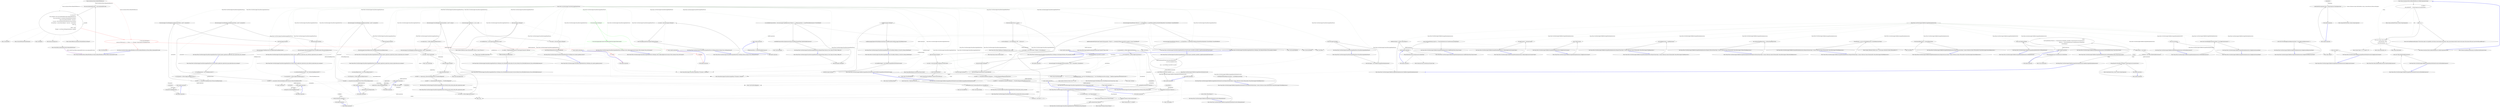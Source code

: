 digraph  {
n33 [label="Nancy.Localization.ResourceBasedTextResource", span=""];
n34 [label=components, span=""];
n0 [cluster="Nancy.Localization.ResourceBasedTextResource.ResourceBasedTextResource(Nancy.IResourceAssemblyProvider)", label="Entry Nancy.Localization.ResourceBasedTextResource.ResourceBasedTextResource(Nancy.IResourceAssemblyProvider)", span="21-21"];
n1 [cluster="Nancy.Localization.ResourceBasedTextResource.ResourceBasedTextResource(Nancy.IResourceAssemblyProvider)", label="this.resourceAssemblyProvider = resourceAssemblyProvider", span="23-23"];
n2 [cluster="Nancy.Localization.ResourceBasedTextResource.ResourceBasedTextResource(Nancy.IResourceAssemblyProvider)", label="var resources =\r\n                from assembly in this.resourceAssemblyProvider.GetAssembliesToScan()\r\n                from resourceName in assembly.GetManifestResourceNames()\r\n                where resourceName.EndsWith(''.resources'')\r\n                let name = Path.GetFileNameWithoutExtension(resourceName)\r\n                let baseName = resourceName.Replace(''.resources'', string.Empty)\r\n                select new\r\n                    {\r\n                        Name = name,\r\n                        Manager = new ResourceManager(baseName, assembly)\r\n                    }", span="25-35"];
n3 [cluster="Nancy.Localization.ResourceBasedTextResource.ResourceBasedTextResource(Nancy.IResourceAssemblyProvider)", color=red, community=1, label="0: this.resourceManagers =\r\n                resources.ToDictionary(x => x.Name, x => x.Manager, StringComparer.OrdinalIgnoreCase)", span="37-38"];
n5 [cluster="Nancy.IResourceAssemblyProvider.GetAssembliesToScan()", label="Entry Nancy.IResourceAssemblyProvider.GetAssembliesToScan()", span="14-14"];
n6 [cluster="System.Reflection.Assembly.GetManifestResourceNames()", label="Entry System.Reflection.Assembly.GetManifestResourceNames()", span="0-0"];
n7 [cluster="Unk.EndsWith", label="Entry Unk.EndsWith", span=""];
n8 [cluster="Unk.GetFileNameWithoutExtension", label="Entry Unk.GetFileNameWithoutExtension", span=""];
n9 [cluster="Unk.Replace", label="Entry Unk.Replace", span=""];
n10 [cluster="ResourceManager.cstr", label="Entry ResourceManager.cstr", span=""];
n4 [cluster="Nancy.Localization.ResourceBasedTextResource.ResourceBasedTextResource(Nancy.IResourceAssemblyProvider)", label="Exit Nancy.Localization.ResourceBasedTextResource.ResourceBasedTextResource(Nancy.IResourceAssemblyProvider)", span="21-21"];
n11 [cluster="Unk.ToDictionary", label="Entry Unk.ToDictionary", span=""];
n12 [cluster="lambda expression", label="Entry lambda expression", span="38-38"];
n15 [cluster="lambda expression", label="Entry lambda expression", span="38-38"];
n13 [cluster="lambda expression", color=red, community=0, label="0: x.Name", span="38-38"];
n14 [cluster="lambda expression", label="Exit lambda expression", span="38-38"];
n16 [cluster="lambda expression", color=red, community=0, label="1: x.Manager", span="38-38"];
n17 [cluster="lambda expression", label="Exit lambda expression", span="38-38"];
n18 [cluster="lambda expression", label="Entry lambda expression", span="56-56"];
n19 [cluster="lambda expression", label="x.Key.EndsWith(components.Item1, StringComparison.OrdinalIgnoreCase)", span="56-56"];
n20 [cluster="lambda expression", label="Exit lambda expression", span="56-56"];
n21 [cluster="string.EndsWith(string, System.StringComparison)", label="Entry string.EndsWith(string, System.StringComparison)", span="0-0"];
n22 [cluster="Nancy.Localization.ResourceBasedTextResource.GetKeyComponents(string)", label="Entry Nancy.Localization.ResourceBasedTextResource.GetKeyComponents(string)", span="71-71"];
n23 [cluster="Nancy.Localization.ResourceBasedTextResource.GetKeyComponents(string)", label="var index =\r\n                key.LastIndexOf(''.'', StringComparison.InvariantCulture)", span="73-74"];
n26 [cluster="Nancy.Localization.ResourceBasedTextResource.GetKeyComponents(string)", label="return new Tuple<string, string>(\r\n                key.Substring(0, index),\r\n                key.Substring(index + 1));", span="81-83"];
n24 [cluster="Nancy.Localization.ResourceBasedTextResource.GetKeyComponents(string)", label="index == -1", span="76-76"];
n28 [cluster="string.LastIndexOf(string, System.StringComparison)", label="Entry string.LastIndexOf(string, System.StringComparison)", span="0-0"];
n25 [cluster="Nancy.Localization.ResourceBasedTextResource.GetKeyComponents(string)", label="throw new InvalidOperationException(''The text key needs to be specified in the format resourcename.resourcekey, where resourcename should at least be the name of the resource file and at most the fully qualified path.'');", span="78-78"];
n27 [cluster="Nancy.Localization.ResourceBasedTextResource.GetKeyComponents(string)", label="Exit Nancy.Localization.ResourceBasedTextResource.GetKeyComponents(string)", span="71-71"];
n30 [cluster="System.Tuple<T1, T2>.Tuple(T1, T2)", label="Entry System.Tuple<T1, T2>.Tuple(T1, T2)", span="0-0"];
n31 [cluster="string.Substring(int, int)", label="Entry string.Substring(int, int)", span="0-0"];
n32 [cluster="string.Substring(int)", label="Entry string.Substring(int)", span="0-0"];
n29 [cluster="System.InvalidOperationException.InvalidOperationException(string)", label="Entry System.InvalidOperationException.InvalidOperationException(string)", span="0-0"];
d13 [cluster="Nancy.Tests.Unit.Bootstrapper.NancyBootstrapperBaseFixture.GetEngine_Calls_ConfigureApplicationContainer_With_Container_From_GetContainer()", color=green, community=0, label="0: this.bootstrapper.GetEngine()", span="42-42"];
d272 [label="Nancy.Tests.Unit.Bootstrapper.NancyBootstrapperBaseFixture", span=""];
d12 [cluster="Nancy.Tests.Unit.Bootstrapper.NancyBootstrapperBaseFixture.GetEngine_Calls_ConfigureApplicationContainer_With_Container_From_GetContainer()", label="Entry Nancy.Tests.Unit.Bootstrapper.NancyBootstrapperBaseFixture.GetEngine_Calls_ConfigureApplicationContainer_With_Container_From_GetContainer()", span="38-38"];
d14 [cluster="Nancy.Tests.Unit.Bootstrapper.NancyBootstrapperBaseFixture.GetEngine_Calls_ConfigureApplicationContainer_With_Container_From_GetContainer()", color=green, community=0, label="0: this.bootstrapper.AppContainer.ShouldBeSameAs(bootstrapper.FakeContainer)", span="45-45"];
d10 [cluster="Nancy.Bootstrapper.NancyBootstrapperBase<TContainer>.GetEngine()", label="Entry Nancy.Bootstrapper.NancyBootstrapperBase<TContainer>.GetEngine()", span="333-333"];
d15 [cluster="Nancy.Tests.Unit.Bootstrapper.NancyBootstrapperBaseFixture.GetEngine_Calls_ConfigureApplicationContainer_With_Container_From_GetContainer()", label="Exit Nancy.Tests.Unit.Bootstrapper.NancyBootstrapperBaseFixture.GetEngine_Calls_ConfigureApplicationContainer_With_Container_From_GetContainer()", span="38-38"];
d11 [cluster="object.ShouldBeSameAs(object)", label="Entry object.ShouldBeSameAs(object)", span="130-130"];
d1 [cluster="Nancy.Tests.Unit.Bootstrapper.NancyBootstrapperBaseFixture.NancyBootstrapperBaseFixture()", label="this.bootstrapper = new FakeBootstrapperBaseImplementation()", span="22-22"];
d2 [cluster="Nancy.Tests.Unit.Bootstrapper.NancyBootstrapperBaseFixture.NancyBootstrapperBaseFixture()", label="this.bootstrapper.Initialise()", span="23-23"];
d7 [cluster="Nancy.Tests.Unit.Bootstrapper.NancyBootstrapperBaseFixture.GetEngine_Returns_Engine_From_GetEngineInternal()", label="var result = this.bootstrapper.GetEngine()", span="31-31"];
d8 [cluster="Nancy.Tests.Unit.Bootstrapper.NancyBootstrapperBaseFixture.GetEngine_Returns_Engine_From_GetEngineInternal()", label="result.ShouldBeSameAs(bootstrapper.FakeNancyEngine)", span="34-34"];
d17 [cluster="Nancy.Tests.Unit.Bootstrapper.NancyBootstrapperBaseFixture.GetEngine_Calls_RegisterModules_With_Assembly_Modules()", label="this.bootstrapper.GetEngine()", span="53-53"];
d18 [cluster="Nancy.Tests.Unit.Bootstrapper.NancyBootstrapperBaseFixture.GetEngine_Calls_RegisterModules_With_Assembly_Modules()", label="this.bootstrapper.PassedModules.ShouldNotBeNull()", span="56-56"];
d19 [cluster="Nancy.Tests.Unit.Bootstrapper.NancyBootstrapperBaseFixture.GetEngine_Calls_RegisterModules_With_Assembly_Modules()", label="this.bootstrapper.PassedModules.Where(mr => mr.ModuleType == typeof(Fakes.FakeNancyModuleWithBasePath)).FirstOrDefault().ShouldNotBeNull()", span="57-57"];
d20 [cluster="Nancy.Tests.Unit.Bootstrapper.NancyBootstrapperBaseFixture.GetEngine_Calls_RegisterModules_With_Assembly_Modules()", label="this.bootstrapper.PassedModules.Where(mr => mr.ModuleType == typeof(Fakes.FakeNancyModuleWithoutBasePath)).FirstOrDefault().ShouldNotBeNull()", span="58-58"];
d33 [cluster="Nancy.Tests.Unit.Bootstrapper.NancyBootstrapperBaseFixture.GetEngine_Gets_ModuleRegistration_Keys_For_Each_Module_From_IModuleKeyGenerator_From_GetModuleKeyGenerator()", label="this.bootstrapper.GetEngine()", span="66-66"];
d34 [cluster="Nancy.Tests.Unit.Bootstrapper.NancyBootstrapperBaseFixture.GetEngine_Gets_ModuleRegistration_Keys_For_Each_Module_From_IModuleKeyGenerator_From_GetModuleKeyGenerator()", label="var totalKeyEntries = bootstrapper.PassedModules.Count()", span="69-69"];
d35 [cluster="Nancy.Tests.Unit.Bootstrapper.NancyBootstrapperBaseFixture.GetEngine_Gets_ModuleRegistration_Keys_For_Each_Module_From_IModuleKeyGenerator_From_GetModuleKeyGenerator()", label="var called = ((FakeModuleKeyGenerator) bootstrapper.Generator).CallCount", span="70-70"];
d48 [cluster="Nancy.Tests.Unit.Bootstrapper.NancyBootstrapperBaseFixture.RegisterTypes_Passes_In_User_Types_If_Custom_Config_Set()", label="this.bootstrapper.GetEngine()", span="93-93"];
d49 [cluster="Nancy.Tests.Unit.Bootstrapper.NancyBootstrapperBaseFixture.RegisterTypes_Passes_In_User_Types_If_Custom_Config_Set()", label="var moduleKeyGeneratorEntry = this.bootstrapper.TypeRegistrations.Where(tr => tr.RegistrationType == typeof(IModuleKeyGenerator)).FirstOrDefault()", span="96-96"];
d57 [cluster="Nancy.Tests.Unit.Bootstrapper.NancyBootstrapperBaseFixture.GetEngine_sets_request_pipelines_factory()", label="this.bootstrapper.PreRequest += ctx => null", span="106-106"];
d58 [cluster="Nancy.Tests.Unit.Bootstrapper.NancyBootstrapperBaseFixture.GetEngine_sets_request_pipelines_factory()", label="var result = this.bootstrapper.GetEngine()", span="109-109"];
d67 [cluster="Nancy.Tests.Unit.Bootstrapper.NancyBootstrapperBaseFixture.Should_invoke_startup_tasks()", label="this.bootstrapper.OverriddenApplicationStartupTasks = new[] { startupMock, startupMock2 }", span="121-121"];
d68 [cluster="Nancy.Tests.Unit.Bootstrapper.NancyBootstrapperBaseFixture.Should_invoke_startup_tasks()", label="this.bootstrapper.Initialise()", span="124-124"];
d84 [cluster="Nancy.Tests.Unit.Bootstrapper.NancyBootstrapperBaseFixture.Should_invoke_startup_tasks_after_registration_tasks()", label="this.bootstrapper.OverriddenApplicationStartupTasks = new[] { startup }", span="136-136"];
d86 [cluster="Nancy.Tests.Unit.Bootstrapper.NancyBootstrapperBaseFixture.Should_invoke_startup_tasks_after_registration_tasks()", label="this.bootstrapper.OverriddenApplicationRegistrationTasks = new[] { registrations }", span="139-139"];
d88 [cluster="Nancy.Tests.Unit.Bootstrapper.NancyBootstrapperBaseFixture.Should_invoke_startup_tasks_after_registration_tasks()", label="this.bootstrapper.Initialise()", span="144-144"];
d105 [cluster="Nancy.Tests.Unit.Bootstrapper.NancyBootstrapperBaseFixture.Should_register_application_registration_type_registrations_into_container()", label="this.bootstrapper.OverriddenApplicationRegistrationTasks = new[] { startupStub }", span="162-162"];
d106 [cluster="Nancy.Tests.Unit.Bootstrapper.NancyBootstrapperBaseFixture.Should_register_application_registration_type_registrations_into_container()", label="this.bootstrapper.Initialise()", span="165-165"];
d107 [cluster="Nancy.Tests.Unit.Bootstrapper.NancyBootstrapperBaseFixture.Should_register_application_registration_type_registrations_into_container()", label="this.bootstrapper.TypeRegistrations.ShouldBeSameAs(typeRegistrations)", span="168-168"];
d117 [cluster="Nancy.Tests.Unit.Bootstrapper.NancyBootstrapperBaseFixture.Should_register_application_registration_task_collection_registrations_into_container()", label="this.bootstrapper.OverriddenApplicationRegistrationTasks = new[] { startupStub }", span="178-178"];
d118 [cluster="Nancy.Tests.Unit.Bootstrapper.NancyBootstrapperBaseFixture.Should_register_application_registration_task_collection_registrations_into_container()", label="this.bootstrapper.Initialise()", span="181-181"];
d119 [cluster="Nancy.Tests.Unit.Bootstrapper.NancyBootstrapperBaseFixture.Should_register_application_registration_task_collection_registrations_into_container()", label="this.bootstrapper.CollectionTypeRegistrations.ShouldBeSameAs(collectionTypeRegistrations)", span="184-184"];
d128 [cluster="Nancy.Tests.Unit.Bootstrapper.NancyBootstrapperBaseFixture.Should_register_application_registration_instance_registrations_into_container()", label="this.bootstrapper.OverriddenApplicationRegistrationTasks = new[] { startupStub }", span="194-194"];
d129 [cluster="Nancy.Tests.Unit.Bootstrapper.NancyBootstrapperBaseFixture.Should_register_application_registration_instance_registrations_into_container()", label="this.bootstrapper.Initialise()", span="197-197"];
d130 [cluster="Nancy.Tests.Unit.Bootstrapper.NancyBootstrapperBaseFixture.Should_register_application_registration_instance_registrations_into_container()", label="this.bootstrapper.InstanceRegistrations.ShouldBeSameAs(instanceRegistrations)", span="200-200"];
d150 [cluster="Nancy.Tests.Unit.Bootstrapper.NancyBootstrapperBaseFixture.Should_allow_favicon_override()", label="this.bootstrapper.Favicon = favicon", span="223-223"];
d153 [cluster="Nancy.Tests.Unit.Bootstrapper.NancyBootstrapperBaseFixture.Should_allow_favicon_override()", label="this.bootstrapper.Initialise()", span="226-226"];
d154 [cluster="Nancy.Tests.Unit.Bootstrapper.NancyBootstrapperBaseFixture.Should_allow_favicon_override()", label="var result = this.bootstrapper.PreRequest.Invoke(context)", span="229-229"];
d43 [cluster="Nancy.Tests.Unit.Bootstrapper.NancyBootstrapperBaseFixture.Overridden_Modules_Is_Used_For_Getting_ModuleTypes()", label="localBootstrapper.GetEngine()", span="83-83"];
d44 [cluster="Nancy.Tests.Unit.Bootstrapper.NancyBootstrapperBaseFixture.Overridden_Modules_Is_Used_For_Getting_ModuleTypes()", label="localBootstrapper.RegisterModulesRegistrationTypes.ShouldBeSameAs(localBootstrapper.ModuleRegistrations)", span="86-86"];
d0 [cluster="Nancy.Tests.Unit.Bootstrapper.NancyBootstrapperBaseFixture.NancyBootstrapperBaseFixture()", label="Entry Nancy.Tests.Unit.Bootstrapper.NancyBootstrapperBaseFixture.NancyBootstrapperBaseFixture()", span="20-20"];
d4 [cluster="Nancy.Tests.Unit.Bootstrapper.FakeBootstrapperBaseImplementation.FakeBootstrapperBaseImplementation()", label="Entry Nancy.Tests.Unit.Bootstrapper.FakeBootstrapperBaseImplementation.FakeBootstrapperBaseImplementation()", span="270-270"];
d3 [cluster="Nancy.Tests.Unit.Bootstrapper.NancyBootstrapperBaseFixture.NancyBootstrapperBaseFixture()", label="Exit Nancy.Tests.Unit.Bootstrapper.NancyBootstrapperBaseFixture.NancyBootstrapperBaseFixture()", span="20-20"];
d5 [cluster="Nancy.Bootstrapper.NancyBootstrapperBase<TContainer>.Initialise()", label="Entry Nancy.Bootstrapper.NancyBootstrapperBase<TContainer>.Initialise()", span="207-207"];
d6 [cluster="Nancy.Tests.Unit.Bootstrapper.NancyBootstrapperBaseFixture.GetEngine_Returns_Engine_From_GetEngineInternal()", label="Entry Nancy.Tests.Unit.Bootstrapper.NancyBootstrapperBaseFixture.GetEngine_Returns_Engine_From_GetEngineInternal()", span="27-27"];
d9 [cluster="Nancy.Tests.Unit.Bootstrapper.NancyBootstrapperBaseFixture.GetEngine_Returns_Engine_From_GetEngineInternal()", label="Exit Nancy.Tests.Unit.Bootstrapper.NancyBootstrapperBaseFixture.GetEngine_Returns_Engine_From_GetEngineInternal()", span="27-27"];
d16 [cluster="Nancy.Tests.Unit.Bootstrapper.NancyBootstrapperBaseFixture.GetEngine_Calls_RegisterModules_With_Assembly_Modules()", label="Entry Nancy.Tests.Unit.Bootstrapper.NancyBootstrapperBaseFixture.GetEngine_Calls_RegisterModules_With_Assembly_Modules()", span="49-49"];
d22 [cluster="object.ShouldNotBeNull()", label="Entry object.ShouldNotBeNull()", span="140-140"];
d23 [cluster="Unk.Where", label="Entry Unk.Where", span=""];
d24 [cluster="Unk.FirstOrDefault", label="Entry Unk.FirstOrDefault", span=""];
d25 [cluster="Unk.ShouldNotBeNull", label="Entry Unk.ShouldNotBeNull", span=""];
d21 [cluster="Nancy.Tests.Unit.Bootstrapper.NancyBootstrapperBaseFixture.GetEngine_Calls_RegisterModules_With_Assembly_Modules()", label="Exit Nancy.Tests.Unit.Bootstrapper.NancyBootstrapperBaseFixture.GetEngine_Calls_RegisterModules_With_Assembly_Modules()", span="49-49"];
d32 [cluster="Nancy.Tests.Unit.Bootstrapper.NancyBootstrapperBaseFixture.GetEngine_Gets_ModuleRegistration_Keys_For_Each_Module_From_IModuleKeyGenerator_From_GetModuleKeyGenerator()", label="Entry Nancy.Tests.Unit.Bootstrapper.NancyBootstrapperBaseFixture.GetEngine_Gets_ModuleRegistration_Keys_For_Each_Module_From_IModuleKeyGenerator_From_GetModuleKeyGenerator()", span="62-62"];
d38 [cluster="System.Collections.Generic.IEnumerable<TSource>.Count<TSource>()", label="Entry System.Collections.Generic.IEnumerable<TSource>.Count<TSource>()", span="0-0"];
d36 [cluster="Nancy.Tests.Unit.Bootstrapper.NancyBootstrapperBaseFixture.GetEngine_Gets_ModuleRegistration_Keys_For_Each_Module_From_IModuleKeyGenerator_From_GetModuleKeyGenerator()", label="called.ShouldEqual(totalKeyEntries)", span="72-72"];
d47 [cluster="Nancy.Tests.Unit.Bootstrapper.NancyBootstrapperBaseFixture.RegisterTypes_Passes_In_User_Types_If_Custom_Config_Set()", label="Entry Nancy.Tests.Unit.Bootstrapper.NancyBootstrapperBaseFixture.RegisterTypes_Passes_In_User_Types_If_Custom_Config_Set()", span="90-90"];
d50 [cluster="Nancy.Tests.Unit.Bootstrapper.NancyBootstrapperBaseFixture.RegisterTypes_Passes_In_User_Types_If_Custom_Config_Set()", label="moduleKeyGeneratorEntry.ImplementationType.ShouldEqual(typeof(Fakes.FakeModuleKeyGenerator))", span="99-99"];
d53 [cluster="lambda expression", label="Entry lambda expression", span="96-96"];
d56 [cluster="Nancy.Tests.Unit.Bootstrapper.NancyBootstrapperBaseFixture.GetEngine_sets_request_pipelines_factory()", label="Entry Nancy.Tests.Unit.Bootstrapper.NancyBootstrapperBaseFixture.GetEngine_sets_request_pipelines_factory()", span="103-103"];
d59 [cluster="Nancy.Tests.Unit.Bootstrapper.NancyBootstrapperBaseFixture.GetEngine_sets_request_pipelines_factory()", label="result.RequestPipelinesFactory.ShouldNotBeNull()", span="112-112"];
d65 [cluster="Nancy.Tests.Unit.Bootstrapper.NancyBootstrapperBaseFixture.Should_invoke_startup_tasks()", label="var startupMock = A.Fake<IApplicationStartup>()", span="119-119"];
d66 [cluster="Nancy.Tests.Unit.Bootstrapper.NancyBootstrapperBaseFixture.Should_invoke_startup_tasks()", label="var startupMock2 = A.Fake<IApplicationStartup>()", span="120-120"];
d69 [cluster="Nancy.Tests.Unit.Bootstrapper.NancyBootstrapperBaseFixture.Should_invoke_startup_tasks()", label="A.CallTo(() => startupMock.Initialize(A<IPipelines>._)).MustHaveHappened(Repeated.Exactly.Once)", span="127-127"];
d83 [cluster="Nancy.Tests.Unit.Bootstrapper.NancyBootstrapperBaseFixture.Should_invoke_startup_tasks_after_registration_tasks()", label="var startup = A.Fake<IApplicationStartup>()", span="135-135"];
d85 [cluster="Nancy.Tests.Unit.Bootstrapper.NancyBootstrapperBaseFixture.Should_invoke_startup_tasks_after_registration_tasks()", label="var registrations = A.Fake<IApplicationRegistrations>()", span="138-138"];
d87 [cluster="Nancy.Tests.Unit.Bootstrapper.NancyBootstrapperBaseFixture.Should_invoke_startup_tasks_after_registration_tasks()", label="var scope = Fake.CreateScope()", span="142-142"];
d89 [cluster="Nancy.Tests.Unit.Bootstrapper.NancyBootstrapperBaseFixture.Should_invoke_startup_tasks_after_registration_tasks()", label="scope.OrderedAssertions()", span="147-147"];
d103 [cluster="Nancy.Tests.Unit.Bootstrapper.NancyBootstrapperBaseFixture.Should_register_application_registration_type_registrations_into_container()", label="var startupStub = A.Fake<IApplicationRegistrations>()", span="160-160"];
d104 [cluster="Nancy.Tests.Unit.Bootstrapper.NancyBootstrapperBaseFixture.Should_register_application_registration_type_registrations_into_container()", label="A.CallTo(() => startupStub.TypeRegistrations).Returns(typeRegistrations)", span="161-161"];
d102 [cluster="Nancy.Tests.Unit.Bootstrapper.NancyBootstrapperBaseFixture.Should_register_application_registration_type_registrations_into_container()", label="var typeRegistrations = new TypeRegistration[] { }", span="159-159"];
d108 [cluster="Nancy.Tests.Unit.Bootstrapper.NancyBootstrapperBaseFixture.Should_register_application_registration_type_registrations_into_container()", label="Exit Nancy.Tests.Unit.Bootstrapper.NancyBootstrapperBaseFixture.Should_register_application_registration_type_registrations_into_container()", span="156-156"];
d115 [cluster="Nancy.Tests.Unit.Bootstrapper.NancyBootstrapperBaseFixture.Should_register_application_registration_task_collection_registrations_into_container()", label="var startupStub = A.Fake<IApplicationRegistrations>()", span="176-176"];
d116 [cluster="Nancy.Tests.Unit.Bootstrapper.NancyBootstrapperBaseFixture.Should_register_application_registration_task_collection_registrations_into_container()", label="A.CallTo(() => startupStub.CollectionTypeRegistrations).Returns(collectionTypeRegistrations)", span="177-177"];
d114 [cluster="Nancy.Tests.Unit.Bootstrapper.NancyBootstrapperBaseFixture.Should_register_application_registration_task_collection_registrations_into_container()", label="var collectionTypeRegistrations = new CollectionTypeRegistration[] { }", span="175-175"];
d120 [cluster="Nancy.Tests.Unit.Bootstrapper.NancyBootstrapperBaseFixture.Should_register_application_registration_task_collection_registrations_into_container()", label="Exit Nancy.Tests.Unit.Bootstrapper.NancyBootstrapperBaseFixture.Should_register_application_registration_task_collection_registrations_into_container()", span="172-172"];
d126 [cluster="Nancy.Tests.Unit.Bootstrapper.NancyBootstrapperBaseFixture.Should_register_application_registration_instance_registrations_into_container()", label="var startupStub = A.Fake<IApplicationRegistrations>()", span="192-192"];
d127 [cluster="Nancy.Tests.Unit.Bootstrapper.NancyBootstrapperBaseFixture.Should_register_application_registration_instance_registrations_into_container()", label="A.CallTo(() => startupStub.InstanceRegistrations).Returns(instanceRegistrations)", span="193-193"];
d125 [cluster="Nancy.Tests.Unit.Bootstrapper.NancyBootstrapperBaseFixture.Should_register_application_registration_instance_registrations_into_container()", label="var instanceRegistrations = new InstanceRegistration[] { }", span="191-191"];
d131 [cluster="Nancy.Tests.Unit.Bootstrapper.NancyBootstrapperBaseFixture.Should_register_application_registration_instance_registrations_into_container()", label="Exit Nancy.Tests.Unit.Bootstrapper.NancyBootstrapperBaseFixture.Should_register_application_registration_instance_registrations_into_container()", span="188-188"];
d149 [cluster="Nancy.Tests.Unit.Bootstrapper.NancyBootstrapperBaseFixture.Should_allow_favicon_override()", label="var favicon = new byte[] { 1, 2, 3 }", span="222-222"];
d151 [cluster="Nancy.Tests.Unit.Bootstrapper.NancyBootstrapperBaseFixture.Should_allow_favicon_override()", label="var favIconRequest = new FakeRequest(''GET'', ''/favicon.ico'')", span="224-224"];
d152 [cluster="Nancy.Tests.Unit.Bootstrapper.NancyBootstrapperBaseFixture.Should_allow_favicon_override()", label="var context = new NancyContext { Request = favIconRequest }", span="225-225"];
d155 [cluster="Nancy.Tests.Unit.Bootstrapper.NancyBootstrapperBaseFixture.Should_allow_favicon_override()", label="result.ShouldNotBeNull()", span="232-232"];
d162 [cluster="Nancy.BeforePipeline.Invoke(Nancy.NancyContext)", label="Entry Nancy.BeforePipeline.Invoke(Nancy.NancyContext)", span="65-65"];
d156 [cluster="Nancy.Tests.Unit.Bootstrapper.NancyBootstrapperBaseFixture.Should_allow_favicon_override()", label="result.ContentType.ShouldEqual(''image/vnd.microsoft.icon'')", span="233-233"];
d157 [cluster="Nancy.Tests.Unit.Bootstrapper.NancyBootstrapperBaseFixture.Should_allow_favicon_override()", label="result.StatusCode = HttpStatusCode.OK", span="234-234"];
d158 [cluster="Nancy.Tests.Unit.Bootstrapper.NancyBootstrapperBaseFixture.Should_allow_favicon_override()", label="GetBodyBytes(result).SequenceEqual(favicon).ShouldBeTrue()", span="235-235"];
d41 [cluster="Nancy.Tests.Unit.Bootstrapper.NancyBootstrapperBaseFixture.Overridden_Modules_Is_Used_For_Getting_ModuleTypes()", label="var localBootstrapper = new FakeBootstrapperBaseGetModulesOverride()", span="79-79"];
d42 [cluster="Nancy.Tests.Unit.Bootstrapper.NancyBootstrapperBaseFixture.Overridden_Modules_Is_Used_For_Getting_ModuleTypes()", label="localBootstrapper.Initialise()", span="82-82"];
d45 [cluster="Nancy.Tests.Unit.Bootstrapper.NancyBootstrapperBaseFixture.Overridden_Modules_Is_Used_For_Getting_ModuleTypes()", label="Exit Nancy.Tests.Unit.Bootstrapper.NancyBootstrapperBaseFixture.Overridden_Modules_Is_Used_For_Getting_ModuleTypes()", span="76-76"];
d179 [cluster="Nancy.Tests.Unit.Bootstrapper.FakeBootstrapperBaseImplementation.FakeBootstrapperBaseImplementation()", label="Exit Nancy.Tests.Unit.Bootstrapper.FakeBootstrapperBaseImplementation.FakeBootstrapperBaseImplementation()", span="270-270"];
d176 [cluster="Nancy.Tests.Unit.Bootstrapper.FakeBootstrapperBaseImplementation.FakeBootstrapperBaseImplementation()", label="FakeNancyEngine = A.Fake<INancyEngine>()", span="272-272"];
d137 [cluster="Nancy.Tests.Unit.Bootstrapper.NancyBootstrapperBaseFixture.Should_ingore_assemblies_specified_in_AppDomainAssemblyTypeScanner()", label="AppDomainAssemblyTypeScanner.TypesOf<IEnumerable>().Where(t => t.Assembly.FullName.StartsWith(''mscorlib'')).Count().ShouldEqual(0)", span="215-215"];
d203 [cluster="Nancy.Tests.Unit.Bootstrapper.FakeBootstrapperBaseImplementation.GetModuleByKey(string, Nancy.NancyContext)", label="return\r\n                this.PassedModules.Where(m => String.Equals(m.ModuleKey, moduleKey, StringComparison.InvariantCulture))\r\n                    .Select(m => (NancyModule)Activator.CreateInstance(m.ModuleType))\r\n                    .FirstOrDefault();", span="324-327"];
d37 [cluster="Nancy.Tests.Unit.Bootstrapper.NancyBootstrapperBaseFixture.GetEngine_Gets_ModuleRegistration_Keys_For_Each_Module_From_IModuleKeyGenerator_From_GetModuleKeyGenerator()", label="Exit Nancy.Tests.Unit.Bootstrapper.NancyBootstrapperBaseFixture.GetEngine_Gets_ModuleRegistration_Keys_For_Each_Module_From_IModuleKeyGenerator_From_GetModuleKeyGenerator()", span="62-62"];
d39 [cluster="object.ShouldEqual(object)", label="Entry object.ShouldEqual(object)", span="95-95"];
d51 [cluster="Nancy.Tests.Unit.Bootstrapper.NancyBootstrapperBaseFixture.RegisterTypes_Passes_In_User_Types_If_Custom_Config_Set()", label="Exit Nancy.Tests.Unit.Bootstrapper.NancyBootstrapperBaseFixture.RegisterTypes_Passes_In_User_Types_If_Custom_Config_Set()", span="90-90"];
d52 [cluster="Unk.ShouldEqual", label="Entry Unk.ShouldEqual", span=""];
d55 [cluster="lambda expression", label="Exit lambda expression", span="96-96"];
d54 [cluster="lambda expression", label="tr.RegistrationType == typeof(IModuleKeyGenerator)", span="96-96"];
d60 [cluster="Nancy.Tests.Unit.Bootstrapper.NancyBootstrapperBaseFixture.GetEngine_sets_request_pipelines_factory()", label="Exit Nancy.Tests.Unit.Bootstrapper.NancyBootstrapperBaseFixture.GetEngine_sets_request_pipelines_factory()", span="103-103"];
d64 [cluster="Nancy.Tests.Unit.Bootstrapper.NancyBootstrapperBaseFixture.Should_invoke_startup_tasks()", label="Entry Nancy.Tests.Unit.Bootstrapper.NancyBootstrapperBaseFixture.Should_invoke_startup_tasks()", span="116-116"];
d72 [cluster="Unk.>", label="Entry Unk.>", span=""];
d76 [cluster="lambda expression", label="startupMock.Initialize(A<IPipelines>._)", span="127-127"];
d70 [cluster="Nancy.Tests.Unit.Bootstrapper.NancyBootstrapperBaseFixture.Should_invoke_startup_tasks()", label="A.CallTo(() => startupMock2.Initialize(A<IPipelines>._)).MustHaveHappened(Repeated.Exactly.Once)", span="128-128"];
d80 [cluster="lambda expression", label="startupMock2.Initialize(A<IPipelines>._)", span="128-128"];
d73 [cluster="Unk.CallTo", label="Entry Unk.CallTo", span=""];
d74 [cluster="Unk.MustHaveHappened", label="Entry Unk.MustHaveHappened", span=""];
d75 [cluster="lambda expression", label="Entry lambda expression", span="127-127"];
d82 [cluster="Nancy.Tests.Unit.Bootstrapper.NancyBootstrapperBaseFixture.Should_invoke_startup_tasks_after_registration_tasks()", label="Entry Nancy.Tests.Unit.Bootstrapper.NancyBootstrapperBaseFixture.Should_invoke_startup_tasks_after_registration_tasks()", span="132-132"];
d91 [cluster="Nancy.Tests.Unit.Bootstrapper.NancyBootstrapperBaseFixture.Should_invoke_startup_tasks_after_registration_tasks()", label="A.CallTo(() => startup.Initialize(A<IPipelines>._)).MustHaveHappened()", span="150-150"];
d99 [cluster="lambda expression", label="startup.Initialize(A<IPipelines>._)", span="150-150"];
d90 [cluster="Nancy.Tests.Unit.Bootstrapper.NancyBootstrapperBaseFixture.Should_invoke_startup_tasks_after_registration_tasks()", label="A.CallTo(() => registrations.CollectionTypeRegistrations).MustHaveHappened()", span="149-149"];
d96 [cluster="lambda expression", label="registrations.CollectionTypeRegistrations", span="149-149"];
d93 [cluster="Unk.CreateScope", label="Entry Unk.CreateScope", span=""];
d94 [cluster="Unk.OrderedAssertions", label="Entry Unk.OrderedAssertions", span=""];
d111 [cluster="lambda expression", label="startupStub.TypeRegistrations", span="161-161"];
d109 [cluster="Unk.Returns", label="Entry Unk.Returns", span=""];
d110 [cluster="lambda expression", label="Entry lambda expression", span="161-161"];
d101 [cluster="Nancy.Tests.Unit.Bootstrapper.NancyBootstrapperBaseFixture.Should_register_application_registration_type_registrations_into_container()", label="Entry Nancy.Tests.Unit.Bootstrapper.NancyBootstrapperBaseFixture.Should_register_application_registration_type_registrations_into_container()", span="156-156"];
d122 [cluster="lambda expression", label="startupStub.CollectionTypeRegistrations", span="177-177"];
d121 [cluster="lambda expression", label="Entry lambda expression", span="177-177"];
d113 [cluster="Nancy.Tests.Unit.Bootstrapper.NancyBootstrapperBaseFixture.Should_register_application_registration_task_collection_registrations_into_container()", label="Entry Nancy.Tests.Unit.Bootstrapper.NancyBootstrapperBaseFixture.Should_register_application_registration_task_collection_registrations_into_container()", span="172-172"];
d133 [cluster="lambda expression", label="startupStub.InstanceRegistrations", span="193-193"];
d132 [cluster="lambda expression", label="Entry lambda expression", span="193-193"];
d124 [cluster="Nancy.Tests.Unit.Bootstrapper.NancyBootstrapperBaseFixture.Should_register_application_registration_instance_registrations_into_container()", label="Entry Nancy.Tests.Unit.Bootstrapper.NancyBootstrapperBaseFixture.Should_register_application_registration_instance_registrations_into_container()", span="188-188"];
d148 [cluster="Nancy.Tests.Unit.Bootstrapper.NancyBootstrapperBaseFixture.Should_allow_favicon_override()", label="Entry Nancy.Tests.Unit.Bootstrapper.NancyBootstrapperBaseFixture.Should_allow_favicon_override()", span="219-219"];
d160 [cluster="Nancy.Tests.Fakes.FakeRequest.FakeRequest(string, string)", label="Entry Nancy.Tests.Fakes.FakeRequest.FakeRequest(string, string)", span="8-8"];
d161 [cluster="Nancy.NancyContext.NancyContext()", label="Entry Nancy.NancyContext.NancyContext()", span="20-20"];
d159 [cluster="Nancy.Tests.Unit.Bootstrapper.NancyBootstrapperBaseFixture.Should_allow_favicon_override()", label="Exit Nancy.Tests.Unit.Bootstrapper.NancyBootstrapperBaseFixture.Should_allow_favicon_override()", span="219-219"];
d163 [cluster="Nancy.Tests.Unit.Bootstrapper.NancyBootstrapperBaseFixture.GetBodyBytes(Nancy.Response)", label="Entry Nancy.Tests.Unit.Bootstrapper.NancyBootstrapperBaseFixture.GetBodyBytes(Nancy.Response)", span="238-238"];
d164 [cluster="Unk.SequenceEqual", label="Entry Unk.SequenceEqual", span=""];
d165 [cluster="bool.ShouldBeTrue()", label="Entry bool.ShouldBeTrue()", span="85-85"];
d40 [cluster="Nancy.Tests.Unit.Bootstrapper.NancyBootstrapperBaseFixture.Overridden_Modules_Is_Used_For_Getting_ModuleTypes()", label="Entry Nancy.Tests.Unit.Bootstrapper.NancyBootstrapperBaseFixture.Overridden_Modules_Is_Used_For_Getting_ModuleTypes()", span="76-76"];
d46 [cluster="Nancy.Tests.Unit.Bootstrapper.FakeBootstrapperBaseGetModulesOverride.FakeBootstrapperBaseGetModulesOverride()", label="Entry Nancy.Tests.Unit.Bootstrapper.FakeBootstrapperBaseGetModulesOverride.FakeBootstrapperBaseGetModulesOverride()", span="403-403"];
d178 [cluster="Nancy.Tests.Unit.Bootstrapper.FakeBootstrapperBaseImplementation.FakeBootstrapperBaseImplementation()", label="Generator = new Fakes.FakeModuleKeyGenerator()", span="275-275"];
d280 [label="Nancy.Tests.Unit.Bootstrapper.FakeBootstrapperBaseImplementation", span=""];
d177 [cluster="Nancy.Tests.Unit.Bootstrapper.FakeBootstrapperBaseImplementation.FakeBootstrapperBaseImplementation()", label="FakeContainer = new object()", span="273-273"];
d136 [cluster="Nancy.Tests.Unit.Bootstrapper.NancyBootstrapperBaseFixture.Should_ingore_assemblies_specified_in_AppDomainAssemblyTypeScanner()", label="AppDomainAssemblyTypeScanner.IgnoredAssemblies = \r\n                new Func<Assembly, bool>[]\r\n                {\r\n                    asm => asm.FullName.StartsWith(''mscorlib'')\r\n                }", span="208-212"];
d138 [cluster="Nancy.Tests.Unit.Bootstrapper.NancyBootstrapperBaseFixture.Should_ingore_assemblies_specified_in_AppDomainAssemblyTypeScanner()", label="Exit Nancy.Tests.Unit.Bootstrapper.NancyBootstrapperBaseFixture.Should_ingore_assemblies_specified_in_AppDomainAssemblyTypeScanner()", span="204-204"];
d139 [cluster="Nancy.Bootstrapper.AppDomainAssemblyTypeScanner.TypesOf<TType>(bool)", label="Entry Nancy.Bootstrapper.AppDomainAssemblyTypeScanner.TypesOf<TType>(bool)", span="164-164"];
d140 [cluster="Unk.Count", label="Entry Unk.Count", span=""];
d145 [cluster="lambda expression", label="Entry lambda expression", span="215-215"];
d202 [cluster="Nancy.Tests.Unit.Bootstrapper.FakeBootstrapperBaseImplementation.GetModuleByKey(string, Nancy.NancyContext)", label="Entry Nancy.Tests.Unit.Bootstrapper.FakeBootstrapperBaseImplementation.GetModuleByKey(string, Nancy.NancyContext)", span="322-322"];
d204 [cluster="Nancy.Tests.Unit.Bootstrapper.FakeBootstrapperBaseImplementation.GetModuleByKey(string, Nancy.NancyContext)", label="Exit Nancy.Tests.Unit.Bootstrapper.FakeBootstrapperBaseImplementation.GetModuleByKey(string, Nancy.NancyContext)", span="322-322"];
d197 [cluster="Unk.Select", label="Entry Unk.Select", span=""];
d205 [cluster="lambda expression", label="Entry lambda expression", span="325-325"];
d209 [cluster="lambda expression", label="Entry lambda expression", span="326-326"];
d71 [cluster="Nancy.Tests.Unit.Bootstrapper.NancyBootstrapperBaseFixture.Should_invoke_startup_tasks()", label="Exit Nancy.Tests.Unit.Bootstrapper.NancyBootstrapperBaseFixture.Should_invoke_startup_tasks()", span="116-116"];
d253 [cluster="Nancy.Tests.Unit.Bootstrapper.FakeBootstrapperBaseGetModulesOverride.GetEngineInternal()", label="return A.Fake<INancyEngine>();", span="449-449"];
d273 [label=startupMock, span=""];
d77 [cluster="lambda expression", label="Exit lambda expression", span="127-127"];
d78 [cluster="Unk.Initialize", label="Entry Unk.Initialize", span=""];
d79 [cluster="lambda expression", label="Entry lambda expression", span="128-128"];
d274 [label=startupMock2, span=""];
d81 [cluster="lambda expression", label="Exit lambda expression", span="128-128"];
d92 [cluster="Nancy.Tests.Unit.Bootstrapper.NancyBootstrapperBaseFixture.Should_invoke_startup_tasks_after_registration_tasks()", label="Exit Nancy.Tests.Unit.Bootstrapper.NancyBootstrapperBaseFixture.Should_invoke_startup_tasks_after_registration_tasks()", span="132-132"];
d98 [cluster="lambda expression", label="Entry lambda expression", span="150-150"];
d276 [label=startup, span=""];
d100 [cluster="lambda expression", label="Exit lambda expression", span="150-150"];
d95 [cluster="lambda expression", label="Entry lambda expression", span="149-149"];
d275 [label=registrations, span=""];
d97 [cluster="lambda expression", label="Exit lambda expression", span="149-149"];
d277 [label=startupStub, span=""];
d112 [cluster="lambda expression", label="Exit lambda expression", span="161-161"];
d278 [label=startupStub, span=""];
d123 [cluster="lambda expression", label="Exit lambda expression", span="177-177"];
d279 [label=startupStub, span=""];
d134 [cluster="lambda expression", label="Exit lambda expression", span="193-193"];
d169 [cluster="Nancy.Tests.Unit.Bootstrapper.NancyBootstrapperBaseFixture.GetBodyBytes(Nancy.Response)", label="Exit Nancy.Tests.Unit.Bootstrapper.NancyBootstrapperBaseFixture.GetBodyBytes(Nancy.Response)", span="238-238"];
d166 [cluster="Nancy.Tests.Unit.Bootstrapper.NancyBootstrapperBaseFixture.GetBodyBytes(Nancy.Response)", label="var contentsStream = new MemoryStream()", span="240-240"];
d167 [cluster="Nancy.Tests.Unit.Bootstrapper.NancyBootstrapperBaseFixture.GetBodyBytes(Nancy.Response)", label="response.Contents.Invoke(contentsStream)", span="242-242"];
d235 [cluster="Nancy.Tests.Unit.Bootstrapper.FakeBootstrapperBaseGetModulesOverride.FakeBootstrapperBaseGetModulesOverride()", label="Exit Nancy.Tests.Unit.Bootstrapper.FakeBootstrapperBaseGetModulesOverride.FakeBootstrapperBaseGetModulesOverride()", span="403-403"];
d234 [cluster="Nancy.Tests.Unit.Bootstrapper.FakeBootstrapperBaseGetModulesOverride.FakeBootstrapperBaseGetModulesOverride()", label="ModuleRegistrations = new List<ModuleRegistration>() { new ModuleRegistration(this.GetType(), ''FakeBootstrapperBaseGetModulesOverride'') }", span="405-405"];
d181 [cluster="Nancy.Tests.Fakes.FakeModuleKeyGenerator.FakeModuleKeyGenerator()", label="Entry Nancy.Tests.Fakes.FakeModuleKeyGenerator.FakeModuleKeyGenerator()", span="4-4"];
d183 [cluster="Nancy.Tests.Unit.Bootstrapper.FakeBootstrapperBaseImplementation.GetEngineInternal()", label="return this.FakeNancyEngine;", span="280-280"];
d186 [cluster="Nancy.Tests.Unit.Bootstrapper.FakeBootstrapperBaseImplementation.GetModuleKeyGenerator()", label="return this.Generator;", span="285-285"];
d189 [cluster="Nancy.Tests.Unit.Bootstrapper.FakeBootstrapperBaseImplementation.GetApplicationStartupTasks()", label="return this.OverriddenApplicationStartupTasks ?? new IApplicationStartup[] { };", span="294-294"];
d192 [cluster="Nancy.Tests.Unit.Bootstrapper.FakeBootstrapperBaseImplementation.GetApplicationRegistrationTasks()", label="return this.OverriddenApplicationRegistrationTasks ?? new IApplicationRegistrations[] { };", span="303-303"];
d195 [cluster="Nancy.Tests.Unit.Bootstrapper.FakeBootstrapperBaseImplementation.GetAllModules(Nancy.NancyContext)", label="return this.PassedModules.Select(m => (NancyModule)Activator.CreateInstance(m.ModuleType));", span="313-313"];
d214 [cluster="Nancy.Tests.Unit.Bootstrapper.FakeBootstrapperBaseImplementation.ConfigureApplicationContainer(object)", label="this.AppContainer = existingContainer", span="332-332"];
d217 [cluster="Nancy.Tests.Unit.Bootstrapper.FakeBootstrapperBaseImplementation.GetApplicationContainer()", label="return FakeContainer;", span="337-337"];
d222 [cluster="Nancy.Tests.Unit.Bootstrapper.FakeBootstrapperBaseImplementation.RegisterTypes(object, System.Collections.Generic.IEnumerable<Nancy.Bootstrapper.TypeRegistration>)", label="this.TypeRegistrations = typeRegistrations", span="352-352"];
d225 [cluster="Nancy.Tests.Unit.Bootstrapper.FakeBootstrapperBaseImplementation.RegisterCollectionTypes(object, System.Collections.Generic.IEnumerable<Nancy.Bootstrapper.CollectionTypeRegistration>)", label="this.CollectionTypeRegistrations = collectionTypeRegistrations", span="357-357"];
d228 [cluster="Nancy.Tests.Unit.Bootstrapper.FakeBootstrapperBaseImplementation.RegisterModules(object, System.Collections.Generic.IEnumerable<Nancy.Bootstrapper.ModuleRegistration>)", label="PassedModules = new List<ModuleRegistration>(moduleRegistrationTypes)", span="362-362"];
d232 [cluster="Nancy.Tests.Unit.Bootstrapper.FakeBootstrapperBaseImplementation.RegisterInstances(object, System.Collections.Generic.IEnumerable<Nancy.Bootstrapper.InstanceRegistration>)", label="this.InstanceRegistrations = instanceRegistrations", span="367-367"];
d180 [cluster="object.Object()", label="Entry object.Object()", span="0-0"];
d135 [cluster="Nancy.Tests.Unit.Bootstrapper.NancyBootstrapperBaseFixture.Should_ingore_assemblies_specified_in_AppDomainAssemblyTypeScanner()", label="Entry Nancy.Tests.Unit.Bootstrapper.NancyBootstrapperBaseFixture.Should_ingore_assemblies_specified_in_AppDomainAssemblyTypeScanner()", span="204-204"];
d142 [cluster="lambda expression", label="asm.FullName.StartsWith(''mscorlib'')", span="211-211"];
d147 [cluster="lambda expression", label="Exit lambda expression", span="215-215"];
d146 [cluster="lambda expression", label="t.Assembly.FullName.StartsWith(''mscorlib'')", span="215-215"];
d206 [cluster="lambda expression", label="String.Equals(m.ModuleKey, moduleKey, StringComparison.InvariantCulture)", span="325-325"];
d207 [cluster="lambda expression", label="Exit lambda expression", span="325-325"];
d211 [cluster="lambda expression", label="Exit lambda expression", span="326-326"];
d210 [cluster="lambda expression", label="(NancyModule)Activator.CreateInstance(m.ModuleType)", span="326-326"];
d252 [cluster="Nancy.Tests.Unit.Bootstrapper.FakeBootstrapperBaseGetModulesOverride.GetEngineInternal()", label="Entry Nancy.Tests.Unit.Bootstrapper.FakeBootstrapperBaseGetModulesOverride.GetEngineInternal()", span="447-447"];
d254 [cluster="Nancy.Tests.Unit.Bootstrapper.FakeBootstrapperBaseGetModulesOverride.GetEngineInternal()", label="Exit Nancy.Tests.Unit.Bootstrapper.FakeBootstrapperBaseGetModulesOverride.GetEngineInternal()", span="447-447"];
d168 [cluster="Nancy.Tests.Unit.Bootstrapper.NancyBootstrapperBaseFixture.GetBodyBytes(Nancy.Response)", label="return contentsStream.ToArray();", span="244-244"];
d170 [cluster="System.IO.MemoryStream.MemoryStream()", label="Entry System.IO.MemoryStream.MemoryStream()", span="0-0"];
d171 [cluster="System.Action<T>.Invoke(T)", label="Entry System.Action<T>.Invoke(T)", span="0-0"];
d282 [label="Nancy.Tests.Unit.Bootstrapper.FakeBootstrapperBaseGetModulesOverride", span=""];
d236 [cluster="System.Collections.Generic.List<T>.List()", label="Entry System.Collections.Generic.List<T>.List()", span="0-0"];
d237 [cluster="Nancy.Bootstrapper.ModuleRegistration.ModuleRegistration(System.Type, string)", label="Entry Nancy.Bootstrapper.ModuleRegistration.ModuleRegistration(System.Type, string)", span="11-11"];
d238 [cluster="object.GetType()", label="Entry object.GetType()", span="0-0"];
d256 [cluster="Nancy.Tests.Unit.Bootstrapper.FakeBootstrapperBaseGetModulesOverride.GetModuleKeyGenerator()", label="return new Fakes.FakeModuleKeyGenerator();", span="454-454"];
d182 [cluster="Nancy.Tests.Unit.Bootstrapper.FakeBootstrapperBaseImplementation.GetEngineInternal()", label="Entry Nancy.Tests.Unit.Bootstrapper.FakeBootstrapperBaseImplementation.GetEngineInternal()", span="278-278"];
d184 [cluster="Nancy.Tests.Unit.Bootstrapper.FakeBootstrapperBaseImplementation.GetEngineInternal()", label="Exit Nancy.Tests.Unit.Bootstrapper.FakeBootstrapperBaseImplementation.GetEngineInternal()", span="278-278"];
d185 [cluster="Nancy.Tests.Unit.Bootstrapper.FakeBootstrapperBaseImplementation.GetModuleKeyGenerator()", label="Entry Nancy.Tests.Unit.Bootstrapper.FakeBootstrapperBaseImplementation.GetModuleKeyGenerator()", span="283-283"];
d187 [cluster="Nancy.Tests.Unit.Bootstrapper.FakeBootstrapperBaseImplementation.GetModuleKeyGenerator()", label="Exit Nancy.Tests.Unit.Bootstrapper.FakeBootstrapperBaseImplementation.GetModuleKeyGenerator()", span="283-283"];
d188 [cluster="Nancy.Tests.Unit.Bootstrapper.FakeBootstrapperBaseImplementation.GetApplicationStartupTasks()", label="Entry Nancy.Tests.Unit.Bootstrapper.FakeBootstrapperBaseImplementation.GetApplicationStartupTasks()", span="292-292"];
d190 [cluster="Nancy.Tests.Unit.Bootstrapper.FakeBootstrapperBaseImplementation.GetApplicationStartupTasks()", label="Exit Nancy.Tests.Unit.Bootstrapper.FakeBootstrapperBaseImplementation.GetApplicationStartupTasks()", span="292-292"];
d191 [cluster="Nancy.Tests.Unit.Bootstrapper.FakeBootstrapperBaseImplementation.GetApplicationRegistrationTasks()", label="Entry Nancy.Tests.Unit.Bootstrapper.FakeBootstrapperBaseImplementation.GetApplicationRegistrationTasks()", span="301-301"];
d193 [cluster="Nancy.Tests.Unit.Bootstrapper.FakeBootstrapperBaseImplementation.GetApplicationRegistrationTasks()", label="Exit Nancy.Tests.Unit.Bootstrapper.FakeBootstrapperBaseImplementation.GetApplicationRegistrationTasks()", span="301-301"];
d194 [cluster="Nancy.Tests.Unit.Bootstrapper.FakeBootstrapperBaseImplementation.GetAllModules(Nancy.NancyContext)", label="Entry Nancy.Tests.Unit.Bootstrapper.FakeBootstrapperBaseImplementation.GetAllModules(Nancy.NancyContext)", span="311-311"];
d196 [cluster="Nancy.Tests.Unit.Bootstrapper.FakeBootstrapperBaseImplementation.GetAllModules(Nancy.NancyContext)", label="Exit Nancy.Tests.Unit.Bootstrapper.FakeBootstrapperBaseImplementation.GetAllModules(Nancy.NancyContext)", span="311-311"];
d198 [cluster="lambda expression", label="Entry lambda expression", span="313-313"];
d213 [cluster="Nancy.Tests.Unit.Bootstrapper.FakeBootstrapperBaseImplementation.ConfigureApplicationContainer(object)", label="Entry Nancy.Tests.Unit.Bootstrapper.FakeBootstrapperBaseImplementation.ConfigureApplicationContainer(object)", span="330-330"];
d215 [cluster="Nancy.Tests.Unit.Bootstrapper.FakeBootstrapperBaseImplementation.ConfigureApplicationContainer(object)", label="Exit Nancy.Tests.Unit.Bootstrapper.FakeBootstrapperBaseImplementation.ConfigureApplicationContainer(object)", span="330-330"];
d216 [cluster="Nancy.Tests.Unit.Bootstrapper.FakeBootstrapperBaseImplementation.GetApplicationContainer()", label="Entry Nancy.Tests.Unit.Bootstrapper.FakeBootstrapperBaseImplementation.GetApplicationContainer()", span="335-335"];
d218 [cluster="Nancy.Tests.Unit.Bootstrapper.FakeBootstrapperBaseImplementation.GetApplicationContainer()", label="Exit Nancy.Tests.Unit.Bootstrapper.FakeBootstrapperBaseImplementation.GetApplicationContainer()", span="335-335"];
d221 [cluster="Nancy.Tests.Unit.Bootstrapper.FakeBootstrapperBaseImplementation.RegisterTypes(object, System.Collections.Generic.IEnumerable<Nancy.Bootstrapper.TypeRegistration>)", label="Entry Nancy.Tests.Unit.Bootstrapper.FakeBootstrapperBaseImplementation.RegisterTypes(object, System.Collections.Generic.IEnumerable<Nancy.Bootstrapper.TypeRegistration>)", span="350-350"];
d223 [cluster="Nancy.Tests.Unit.Bootstrapper.FakeBootstrapperBaseImplementation.RegisterTypes(object, System.Collections.Generic.IEnumerable<Nancy.Bootstrapper.TypeRegistration>)", label="Exit Nancy.Tests.Unit.Bootstrapper.FakeBootstrapperBaseImplementation.RegisterTypes(object, System.Collections.Generic.IEnumerable<Nancy.Bootstrapper.TypeRegistration>)", span="350-350"];
d224 [cluster="Nancy.Tests.Unit.Bootstrapper.FakeBootstrapperBaseImplementation.RegisterCollectionTypes(object, System.Collections.Generic.IEnumerable<Nancy.Bootstrapper.CollectionTypeRegistration>)", label="Entry Nancy.Tests.Unit.Bootstrapper.FakeBootstrapperBaseImplementation.RegisterCollectionTypes(object, System.Collections.Generic.IEnumerable<Nancy.Bootstrapper.CollectionTypeRegistration>)", span="355-355"];
d226 [cluster="Nancy.Tests.Unit.Bootstrapper.FakeBootstrapperBaseImplementation.RegisterCollectionTypes(object, System.Collections.Generic.IEnumerable<Nancy.Bootstrapper.CollectionTypeRegistration>)", label="Exit Nancy.Tests.Unit.Bootstrapper.FakeBootstrapperBaseImplementation.RegisterCollectionTypes(object, System.Collections.Generic.IEnumerable<Nancy.Bootstrapper.CollectionTypeRegistration>)", span="355-355"];
d227 [cluster="Nancy.Tests.Unit.Bootstrapper.FakeBootstrapperBaseImplementation.RegisterModules(object, System.Collections.Generic.IEnumerable<Nancy.Bootstrapper.ModuleRegistration>)", label="Entry Nancy.Tests.Unit.Bootstrapper.FakeBootstrapperBaseImplementation.RegisterModules(object, System.Collections.Generic.IEnumerable<Nancy.Bootstrapper.ModuleRegistration>)", span="360-360"];
d229 [cluster="Nancy.Tests.Unit.Bootstrapper.FakeBootstrapperBaseImplementation.RegisterModules(object, System.Collections.Generic.IEnumerable<Nancy.Bootstrapper.ModuleRegistration>)", label="Exit Nancy.Tests.Unit.Bootstrapper.FakeBootstrapperBaseImplementation.RegisterModules(object, System.Collections.Generic.IEnumerable<Nancy.Bootstrapper.ModuleRegistration>)", span="360-360"];
d230 [cluster="System.Collections.Generic.List<T>.List(System.Collections.Generic.IEnumerable<T>)", label="Entry System.Collections.Generic.List<T>.List(System.Collections.Generic.IEnumerable<T>)", span="0-0"];
d231 [cluster="Nancy.Tests.Unit.Bootstrapper.FakeBootstrapperBaseImplementation.RegisterInstances(object, System.Collections.Generic.IEnumerable<Nancy.Bootstrapper.InstanceRegistration>)", label="Entry Nancy.Tests.Unit.Bootstrapper.FakeBootstrapperBaseImplementation.RegisterInstances(object, System.Collections.Generic.IEnumerable<Nancy.Bootstrapper.InstanceRegistration>)", span="365-365"];
d233 [cluster="Nancy.Tests.Unit.Bootstrapper.FakeBootstrapperBaseImplementation.RegisterInstances(object, System.Collections.Generic.IEnumerable<Nancy.Bootstrapper.InstanceRegistration>)", label="Exit Nancy.Tests.Unit.Bootstrapper.FakeBootstrapperBaseImplementation.RegisterInstances(object, System.Collections.Generic.IEnumerable<Nancy.Bootstrapper.InstanceRegistration>)", span="365-365"];
d259 [cluster="Nancy.Tests.Unit.Bootstrapper.FakeBootstrapperBaseGetModulesOverride.GetApplicationContainer()", label="return new object();", span="459-459"];
d141 [cluster="lambda expression", label="Entry lambda expression", span="211-211"];
d143 [cluster="lambda expression", label="Exit lambda expression", span="211-211"];
d144 [cluster="string.StartsWith(string)", label="Entry string.StartsWith(string)", span="0-0"];
d281 [label=string, span=""];
d208 [cluster="string.Equals(string, string, System.StringComparison)", label="Entry string.Equals(string, string, System.StringComparison)", span="0-0"];
d212 [cluster="Unk.CreateInstance", label="Entry Unk.CreateInstance", span=""];
d172 [cluster="System.IO.MemoryStream.ToArray()", label="Entry System.IO.MemoryStream.ToArray()", span="0-0"];
d268 [cluster="Nancy.Tests.Unit.Bootstrapper.FakeBootstrapperBaseGetModulesOverride.RegisterModules(object, System.Collections.Generic.IEnumerable<Nancy.Bootstrapper.ModuleRegistration>)", label="this.RegisterModulesRegistrationTypes = moduleRegistrationTypes", span="482-482"];
d255 [cluster="Nancy.Tests.Unit.Bootstrapper.FakeBootstrapperBaseGetModulesOverride.GetModuleKeyGenerator()", label="Entry Nancy.Tests.Unit.Bootstrapper.FakeBootstrapperBaseGetModulesOverride.GetModuleKeyGenerator()", span="452-452"];
d257 [cluster="Nancy.Tests.Unit.Bootstrapper.FakeBootstrapperBaseGetModulesOverride.GetModuleKeyGenerator()", label="Exit Nancy.Tests.Unit.Bootstrapper.FakeBootstrapperBaseGetModulesOverride.GetModuleKeyGenerator()", span="452-452"];
d200 [cluster="lambda expression", label="Exit lambda expression", span="313-313"];
d199 [cluster="lambda expression", label="(NancyModule)Activator.CreateInstance(m.ModuleType)", span="313-313"];
d258 [cluster="Nancy.Tests.Unit.Bootstrapper.FakeBootstrapperBaseGetModulesOverride.GetApplicationContainer()", label="Entry Nancy.Tests.Unit.Bootstrapper.FakeBootstrapperBaseGetModulesOverride.GetApplicationContainer()", span="457-457"];
d260 [cluster="Nancy.Tests.Unit.Bootstrapper.FakeBootstrapperBaseGetModulesOverride.GetApplicationContainer()", label="Exit Nancy.Tests.Unit.Bootstrapper.FakeBootstrapperBaseGetModulesOverride.GetApplicationContainer()", span="457-457"];
d267 [cluster="Nancy.Tests.Unit.Bootstrapper.FakeBootstrapperBaseGetModulesOverride.RegisterModules(object, System.Collections.Generic.IEnumerable<Nancy.Bootstrapper.ModuleRegistration>)", label="Entry Nancy.Tests.Unit.Bootstrapper.FakeBootstrapperBaseGetModulesOverride.RegisterModules(object, System.Collections.Generic.IEnumerable<Nancy.Bootstrapper.ModuleRegistration>)", span="480-480"];
d269 [cluster="Nancy.Tests.Unit.Bootstrapper.FakeBootstrapperBaseGetModulesOverride.RegisterModules(object, System.Collections.Generic.IEnumerable<Nancy.Bootstrapper.ModuleRegistration>)", label="Exit Nancy.Tests.Unit.Bootstrapper.FakeBootstrapperBaseGetModulesOverride.RegisterModules(object, System.Collections.Generic.IEnumerable<Nancy.Bootstrapper.ModuleRegistration>)", span="480-480"];
d201 [cluster="System.Activator.CreateInstance(System.Type)", label="Entry System.Activator.CreateInstance(System.Type)", span="0-0"];
n33 -> n1  [color=darkseagreen4, key=1, label="Nancy.Localization.ResourceBasedTextResource", style=dashed];
n33 -> n2  [color=darkseagreen4, key=1, label="Nancy.Localization.ResourceBasedTextResource", style=dashed];
n33 -> n3  [color=red, key=1, label="Nancy.Localization.ResourceBasedTextResource", style=dashed];
n34 -> n19  [color=darkseagreen4, key=1, label=components, style=dashed];
n0 -> n1  [key=0, style=solid];
n1 -> n2  [key=0, style=solid];
n2 -> n3  [color=red, key=0, style=solid];
n2 -> n5  [key=2, style=dotted];
n2 -> n6  [key=2, style=dotted];
n2 -> n7  [key=2, style=dotted];
n2 -> n8  [key=2, style=dotted];
n2 -> n9  [key=2, style=dotted];
n2 -> n10  [key=2, style=dotted];
n2 -> n2  [color=darkseagreen4, key=1, label=assembly, style=dashed];
n3 -> n4  [color=red, key=0, style=solid];
n3 -> n11  [color=red, key=2, style=dotted];
n3 -> n12  [color=red, key=1, label="lambda expression", style=dashed];
n3 -> n15  [color=red, key=1, label="lambda expression", style=dashed];
n5 -> n0  [color=darkorchid, key=3, label="Field variable Nancy.IResourceAssemblyProvider resourceAssemblyProvider", style=bold];
n4 -> n0  [color=blue, key=0, style=bold];
n12 -> n13  [color=red, key=0, style=solid];
n15 -> n16  [color=red, key=0, style=solid];
n13 -> n14  [color=red, key=0, style=solid];
n14 -> n12  [color=blue, key=0, style=bold];
n16 -> n17  [color=red, key=0, style=solid];
n17 -> n15  [color=blue, key=0, style=bold];
n18 -> n19  [key=0, style=solid];
n19 -> n20  [key=0, style=solid];
n19 -> n21  [key=2, style=dotted];
n19 -> n19  [color=darkseagreen4, key=1, label="System.Collections.Generic.KeyValuePair<string, System.Resources.ResourceManager>", style=dashed];
n20 -> n18  [color=blue, key=0, style=bold];
n22 -> n23  [key=0, style=solid];
n22 -> n26  [color=darkseagreen4, key=1, label=string, style=dashed];
n23 -> n24  [key=0, style=solid];
n23 -> n28  [key=2, style=dotted];
n23 -> n26  [color=darkseagreen4, key=1, label=index, style=dashed];
n26 -> n27  [key=0, style=solid];
n26 -> n30  [key=2, style=dotted];
n26 -> n31  [key=2, style=dotted];
n26 -> n32  [key=2, style=dotted];
n24 -> n25  [key=0, style=solid];
n24 -> n26  [key=0, style=solid];
n25 -> n27  [key=0, style=solid];
n25 -> n29  [key=2, style=dotted];
n27 -> n22  [color=blue, key=0, style=bold];
d13 -> d14  [color=green, key=0, style=solid];
d13 -> d10  [color=green, key=2, style=dotted];
d272 -> d13  [color=green, key=1, label="Nancy.Tests.Unit.Bootstrapper.NancyBootstrapperBaseFixture", style=dashed];
d272 -> d14  [color=green, key=1, label="Nancy.Tests.Unit.Bootstrapper.NancyBootstrapperBaseFixture", style=dashed];
d272 -> d1  [color=darkseagreen4, key=1, label="Nancy.Tests.Unit.Bootstrapper.NancyBootstrapperBaseFixture", style=dashed];
d272 -> d2  [color=darkseagreen4, key=1, label="Nancy.Tests.Unit.Bootstrapper.NancyBootstrapperBaseFixture", style=dashed];
d272 -> d7  [color=darkseagreen4, key=1, label="Nancy.Tests.Unit.Bootstrapper.NancyBootstrapperBaseFixture", style=dashed];
d272 -> d8  [color=darkseagreen4, key=1, label="Nancy.Tests.Unit.Bootstrapper.NancyBootstrapperBaseFixture", style=dashed];
d272 -> d17  [color=darkseagreen4, key=1, label="Nancy.Tests.Unit.Bootstrapper.NancyBootstrapperBaseFixture", style=dashed];
d272 -> d18  [color=darkseagreen4, key=1, label="Nancy.Tests.Unit.Bootstrapper.NancyBootstrapperBaseFixture", style=dashed];
d272 -> d19  [color=darkseagreen4, key=1, label="Nancy.Tests.Unit.Bootstrapper.NancyBootstrapperBaseFixture", style=dashed];
d272 -> d20  [color=darkseagreen4, key=1, label="Nancy.Tests.Unit.Bootstrapper.NancyBootstrapperBaseFixture", style=dashed];
d272 -> d33  [color=darkseagreen4, key=1, label="Nancy.Tests.Unit.Bootstrapper.NancyBootstrapperBaseFixture", style=dashed];
d272 -> d34  [color=darkseagreen4, key=1, label="Nancy.Tests.Unit.Bootstrapper.NancyBootstrapperBaseFixture", style=dashed];
d272 -> d35  [color=darkseagreen4, key=1, label="Nancy.Tests.Unit.Bootstrapper.NancyBootstrapperBaseFixture", style=dashed];
d272 -> d48  [color=darkseagreen4, key=1, label="Nancy.Tests.Unit.Bootstrapper.NancyBootstrapperBaseFixture", style=dashed];
d272 -> d49  [color=darkseagreen4, key=1, label="Nancy.Tests.Unit.Bootstrapper.NancyBootstrapperBaseFixture", style=dashed];
d272 -> d57  [color=darkseagreen4, key=1, label="Nancy.Tests.Unit.Bootstrapper.NancyBootstrapperBaseFixture", style=dashed];
d272 -> d58  [color=darkseagreen4, key=1, label="Nancy.Tests.Unit.Bootstrapper.NancyBootstrapperBaseFixture", style=dashed];
d272 -> d67  [color=darkseagreen4, key=1, label="Nancy.Tests.Unit.Bootstrapper.NancyBootstrapperBaseFixture", style=dashed];
d272 -> d68  [color=darkseagreen4, key=1, label="Nancy.Tests.Unit.Bootstrapper.NancyBootstrapperBaseFixture", style=dashed];
d272 -> d84  [color=darkseagreen4, key=1, label="Nancy.Tests.Unit.Bootstrapper.NancyBootstrapperBaseFixture", style=dashed];
d272 -> d86  [color=darkseagreen4, key=1, label="Nancy.Tests.Unit.Bootstrapper.NancyBootstrapperBaseFixture", style=dashed];
d272 -> d88  [color=darkseagreen4, key=1, label="Nancy.Tests.Unit.Bootstrapper.NancyBootstrapperBaseFixture", style=dashed];
d272 -> d105  [color=darkseagreen4, key=1, label="Nancy.Tests.Unit.Bootstrapper.NancyBootstrapperBaseFixture", style=dashed];
d272 -> d106  [color=darkseagreen4, key=1, label="Nancy.Tests.Unit.Bootstrapper.NancyBootstrapperBaseFixture", style=dashed];
d272 -> d107  [color=darkseagreen4, key=1, label="Nancy.Tests.Unit.Bootstrapper.NancyBootstrapperBaseFixture", style=dashed];
d272 -> d117  [color=darkseagreen4, key=1, label="Nancy.Tests.Unit.Bootstrapper.NancyBootstrapperBaseFixture", style=dashed];
d272 -> d118  [color=darkseagreen4, key=1, label="Nancy.Tests.Unit.Bootstrapper.NancyBootstrapperBaseFixture", style=dashed];
d272 -> d119  [color=darkseagreen4, key=1, label="Nancy.Tests.Unit.Bootstrapper.NancyBootstrapperBaseFixture", style=dashed];
d272 -> d128  [color=darkseagreen4, key=1, label="Nancy.Tests.Unit.Bootstrapper.NancyBootstrapperBaseFixture", style=dashed];
d272 -> d129  [color=darkseagreen4, key=1, label="Nancy.Tests.Unit.Bootstrapper.NancyBootstrapperBaseFixture", style=dashed];
d272 -> d130  [color=darkseagreen4, key=1, label="Nancy.Tests.Unit.Bootstrapper.NancyBootstrapperBaseFixture", style=dashed];
d272 -> d150  [color=darkseagreen4, key=1, label="Nancy.Tests.Unit.Bootstrapper.NancyBootstrapperBaseFixture", style=dashed];
d272 -> d153  [color=darkseagreen4, key=1, label="Nancy.Tests.Unit.Bootstrapper.NancyBootstrapperBaseFixture", style=dashed];
d272 -> d154  [color=darkseagreen4, key=1, label="Nancy.Tests.Unit.Bootstrapper.NancyBootstrapperBaseFixture", style=dashed];
d12 -> d13  [color=green, key=0, style=solid];
d14 -> d15  [color=green, key=0, style=solid];
d14 -> d11  [color=green, key=2, style=dotted];
d15 -> d12  [color=blue, key=0, style=bold];
d1 -> d2  [key=0, style=solid];
d1 -> d4  [key=2, style=dotted];
d2 -> d3  [key=0, style=solid];
d2 -> d5  [key=2, style=dotted];
d7 -> d10  [key=2, style=dotted];
d7 -> d8  [key=0, style=solid];
d8 -> d11  [key=2, style=dotted];
d8 -> d9  [key=0, style=solid];
d17 -> d10  [key=2, style=dotted];
d17 -> d18  [key=0, style=solid];
d18 -> d19  [key=0, style=solid];
d18 -> d22  [key=2, style=dotted];
d19 -> d20  [key=0, style=solid];
d19 -> d23  [key=2, style=dotted];
d19 -> d24  [key=2, style=dotted];
d19 -> d25  [key=2, style=dotted];
d19 -> n12  [color=darkseagreen4, key=1, label="lambda expression", style=dashed];
d20 -> d21  [key=0, style=solid];
d20 -> d23  [key=2, style=dotted];
d20 -> d24  [key=2, style=dotted];
d20 -> d25  [key=2, style=dotted];
d20 -> n15  [color=darkseagreen4, key=1, label="lambda expression", style=dashed];
d33 -> d10  [key=2, style=dotted];
d33 -> d34  [key=0, style=solid];
d34 -> d35  [key=0, style=solid];
d34 -> d38  [key=2, style=dotted];
d34 -> d36  [color=darkseagreen4, key=1, label=totalKeyEntries, style=dashed];
d35 -> d36  [key=0, style=solid];
d48 -> d10  [key=2, style=dotted];
d48 -> d49  [key=0, style=solid];
d49 -> d50  [key=0, style=solid];
d49 -> d23  [key=2, style=dotted];
d49 -> d24  [key=2, style=dotted];
d49 -> d53  [color=darkseagreen4, key=1, label="lambda expression", style=dashed];
d57 -> d58  [key=0, style=solid];
d58 -> d10  [key=2, style=dotted];
d58 -> d59  [key=0, style=solid];
d67 -> d68  [key=0, style=solid];
d68 -> d69  [key=0, style=solid];
d68 -> d5  [key=2, style=dotted];
d84 -> d85  [key=0, style=solid];
d86 -> d87  [key=0, style=solid];
d88 -> d89  [key=0, style=solid];
d88 -> d5  [key=2, style=dotted];
d105 -> d106  [key=0, style=solid];
d106 -> d107  [key=0, style=solid];
d106 -> d5  [key=2, style=dotted];
d107 -> d11  [key=2, style=dotted];
d107 -> d108  [key=0, style=solid];
d117 -> d118  [key=0, style=solid];
d118 -> d119  [key=0, style=solid];
d118 -> d5  [key=2, style=dotted];
d119 -> d11  [key=2, style=dotted];
d119 -> d120  [key=0, style=solid];
d128 -> d129  [key=0, style=solid];
d129 -> d130  [key=0, style=solid];
d129 -> d5  [key=2, style=dotted];
d130 -> d11  [key=2, style=dotted];
d130 -> d131  [key=0, style=solid];
d150 -> d151  [key=0, style=solid];
d153 -> d154  [key=0, style=solid];
d153 -> d5  [key=2, style=dotted];
d154 -> d155  [key=0, style=solid];
d154 -> d162  [key=2, style=dotted];
d154 -> d156  [color=darkseagreen4, key=1, label=result, style=dashed];
d154 -> d157  [color=darkseagreen4, key=1, label=result, style=dashed];
d154 -> d158  [color=darkseagreen4, key=1, label=result, style=dashed];
d43 -> d10  [key=2, style=dotted];
d43 -> d44  [key=0, style=solid];
d44 -> d11  [key=2, style=dotted];
d44 -> d45  [key=0, style=solid];
d0 -> d1  [key=0, style=solid];
d4 -> d176  [key=0, style=solid];
d3 -> d0  [color=blue, key=0, style=bold];
d6 -> d7  [key=0, style=solid];
d9 -> d6  [color=blue, key=0, style=bold];
d16 -> d17  [key=0, style=solid];
d21 -> d16  [color=blue, key=0, style=bold];
d32 -> d33  [key=0, style=solid];
d36 -> d37  [key=0, style=solid];
d36 -> d39  [key=2, style=dotted];
d47 -> d48  [key=0, style=solid];
d50 -> d51  [key=0, style=solid];
d50 -> d52  [key=2, style=dotted];
d53 -> d54  [key=0, style=solid];
d56 -> d57  [key=0, style=solid];
d59 -> d22  [key=2, style=dotted];
d59 -> d60  [key=0, style=solid];
d65 -> d67  [color=darkseagreen4, key=1, label=startupMock, style=dashed];
d65 -> d66  [key=0, style=solid];
d65 -> d72  [key=2, style=dotted];
d65 -> d69  [color=darkseagreen4, key=1, label=startupMock, style=dashed];
d65 -> d76  [color=darkseagreen4, key=1, label=startupMock, style=dashed];
d66 -> d67  [key=0, style=solid];
d66 -> d72  [key=2, style=dotted];
d66 -> d70  [color=darkseagreen4, key=1, label=startupMock2, style=dashed];
d66 -> d80  [color=darkseagreen4, key=1, label=startupMock2, style=dashed];
d69 -> d70  [key=0, style=solid];
d69 -> d73  [key=2, style=dotted];
d69 -> d74  [key=2, style=dotted];
d69 -> d75  [color=darkseagreen4, key=1, label="lambda expression", style=dashed];
d83 -> d84  [key=0, style=solid];
d83 -> d72  [key=2, style=dotted];
d83 -> d91  [color=darkseagreen4, key=1, label=startup, style=dashed];
d83 -> d99  [color=darkseagreen4, key=1, label=startup, style=dashed];
d85 -> d86  [key=0, style=solid];
d85 -> d72  [key=2, style=dotted];
d85 -> d90  [color=darkseagreen4, key=1, label=registrations, style=dashed];
d85 -> d96  [color=darkseagreen4, key=1, label=registrations, style=dashed];
d87 -> d88  [key=0, style=solid];
d87 -> d93  [key=2, style=dotted];
d87 -> d89  [color=darkseagreen4, key=1, label=scope, style=dashed];
d89 -> d90  [key=0, style=solid];
d89 -> d94  [key=2, style=dotted];
d103 -> d105  [color=darkseagreen4, key=1, label=startupStub, style=dashed];
d103 -> d104  [key=0, style=solid];
d103 -> d72  [key=2, style=dotted];
d103 -> d111  [color=darkseagreen4, key=1, label=startupStub, style=dashed];
d104 -> d105  [key=0, style=solid];
d104 -> d73  [key=2, style=dotted];
d104 -> d109  [key=2, style=dotted];
d104 -> d110  [color=darkseagreen4, key=1, label="lambda expression", style=dashed];
d102 -> d107  [color=darkseagreen4, key=1, label=typeRegistrations, style=dashed];
d102 -> d103  [key=0, style=solid];
d102 -> d104  [color=darkseagreen4, key=1, label=typeRegistrations, style=dashed];
d108 -> d101  [color=blue, key=0, style=bold];
d115 -> d117  [color=darkseagreen4, key=1, label=startupStub, style=dashed];
d115 -> d116  [key=0, style=solid];
d115 -> d72  [key=2, style=dotted];
d115 -> d122  [color=darkseagreen4, key=1, label=startupStub, style=dashed];
d116 -> d117  [key=0, style=solid];
d116 -> d73  [key=2, style=dotted];
d116 -> d109  [key=2, style=dotted];
d116 -> d121  [color=darkseagreen4, key=1, label="lambda expression", style=dashed];
d114 -> d119  [color=darkseagreen4, key=1, label=collectionTypeRegistrations, style=dashed];
d114 -> d115  [key=0, style=solid];
d114 -> d116  [color=darkseagreen4, key=1, label=collectionTypeRegistrations, style=dashed];
d120 -> d113  [color=blue, key=0, style=bold];
d126 -> d128  [color=darkseagreen4, key=1, label=startupStub, style=dashed];
d126 -> d127  [key=0, style=solid];
d126 -> d72  [key=2, style=dotted];
d126 -> d133  [color=darkseagreen4, key=1, label=startupStub, style=dashed];
d127 -> d128  [key=0, style=solid];
d127 -> d73  [key=2, style=dotted];
d127 -> d109  [key=2, style=dotted];
d127 -> d132  [color=darkseagreen4, key=1, label="lambda expression", style=dashed];
d125 -> d130  [color=darkseagreen4, key=1, label=instanceRegistrations, style=dashed];
d125 -> d126  [key=0, style=solid];
d125 -> d127  [color=darkseagreen4, key=1, label=instanceRegistrations, style=dashed];
d131 -> d124  [color=blue, key=0, style=bold];
d149 -> d150  [key=0, style=solid];
d149 -> d158  [color=darkseagreen4, key=1, label=favicon, style=dashed];
d151 -> d152  [key=0, style=solid];
d151 -> d160  [key=2, style=dotted];
d152 -> d153  [key=0, style=solid];
d152 -> d154  [color=darkseagreen4, key=1, label=context, style=dashed];
d152 -> d161  [key=2, style=dotted];
d155 -> d22  [key=2, style=dotted];
d155 -> d156  [key=0, style=solid];
d156 -> d157  [key=0, style=solid];
d156 -> d39  [key=2, style=dotted];
d157 -> d158  [key=0, style=solid];
d158 -> d159  [key=0, style=solid];
d158 -> d163  [key=2, style=dotted];
d158 -> d164  [key=2, style=dotted];
d158 -> d165  [key=2, style=dotted];
d41 -> d43  [color=darkseagreen4, key=1, label=localBootstrapper, style=dashed];
d41 -> d44  [color=darkseagreen4, key=1, label=localBootstrapper, style=dashed];
d41 -> d42  [key=0, style=solid];
d41 -> d46  [key=2, style=dotted];
d42 -> d43  [key=0, style=solid];
d42 -> d5  [key=2, style=dotted];
d45 -> d40  [color=blue, key=0, style=bold];
d179 -> d4  [color=blue, key=0, style=bold];
d176 -> d177  [key=0, style=solid];
d176 -> d72  [key=2, style=dotted];
d137 -> d23  [key=2, style=dotted];
d137 -> d138  [key=0, style=solid];
d137 -> d139  [key=2, style=dotted];
d137 -> d140  [key=2, style=dotted];
d137 -> d39  [key=2, style=dotted];
d137 -> d145  [color=darkseagreen4, key=1, label="lambda expression", style=dashed];
d203 -> d23  [key=2, style=dotted];
d203 -> d24  [key=2, style=dotted];
d203 -> d204  [key=0, style=solid];
d203 -> d197  [key=2, style=dotted];
d203 -> d205  [color=darkseagreen4, key=1, label="lambda expression", style=dashed];
d203 -> d209  [color=darkseagreen4, key=1, label="lambda expression", style=dashed];
d37 -> d32  [color=blue, key=0, style=bold];
d51 -> d47  [color=blue, key=0, style=bold];
d55 -> d53  [color=blue, key=0, style=bold];
d54 -> d55  [key=0, style=solid];
d60 -> d56  [color=blue, key=0, style=bold];
d64 -> d65  [key=0, style=solid];
d76 -> d77  [key=0, style=solid];
d76 -> d78  [key=2, style=dotted];
d70 -> d71  [key=0, style=solid];
d70 -> d73  [key=2, style=dotted];
d70 -> d74  [key=2, style=dotted];
d70 -> d79  [color=darkseagreen4, key=1, label="lambda expression", style=dashed];
d80 -> d81  [key=0, style=solid];
d80 -> d78  [key=2, style=dotted];
d75 -> d76  [key=0, style=solid];
d82 -> d83  [key=0, style=solid];
d91 -> d73  [key=2, style=dotted];
d91 -> d74  [key=2, style=dotted];
d91 -> d92  [key=0, style=solid];
d91 -> d98  [color=darkseagreen4, key=1, label="lambda expression", style=dashed];
d99 -> d100  [key=0, style=solid];
d99 -> d78  [key=2, style=dotted];
d90 -> d73  [key=2, style=dotted];
d90 -> d74  [key=2, style=dotted];
d90 -> d91  [key=0, style=solid];
d90 -> d95  [color=darkseagreen4, key=1, label="lambda expression", style=dashed];
d96 -> d97  [key=0, style=solid];
d111 -> d112  [key=0, style=solid];
d110 -> d111  [key=0, style=solid];
d101 -> d102  [key=0, style=solid];
d122 -> d123  [key=0, style=solid];
d121 -> d122  [key=0, style=solid];
d113 -> d114  [key=0, style=solid];
d133 -> d134  [key=0, style=solid];
d132 -> d133  [key=0, style=solid];
d124 -> d125  [key=0, style=solid];
d148 -> d149  [key=0, style=solid];
d159 -> d148  [color=blue, key=0, style=bold];
d163 -> d166  [key=0, style=solid];
d163 -> d167  [color=darkseagreen4, key=1, label="Nancy.Response", style=dashed];
d40 -> d41  [key=0, style=solid];
d46 -> d234  [key=0, style=solid];
d178 -> d179  [key=0, style=solid];
d178 -> d181  [key=2, style=dotted];
d280 -> d176  [color=darkseagreen4, key=1, label="Nancy.Tests.Unit.Bootstrapper.FakeBootstrapperBaseImplementation", style=dashed];
d280 -> d203  [color=darkseagreen4, key=1, label="Nancy.Tests.Unit.Bootstrapper.FakeBootstrapperBaseImplementation", style=dashed];
d280 -> d178  [color=darkseagreen4, key=1, label="Nancy.Tests.Unit.Bootstrapper.FakeBootstrapperBaseImplementation", style=dashed];
d280 -> d177  [color=darkseagreen4, key=1, label="Nancy.Tests.Unit.Bootstrapper.FakeBootstrapperBaseImplementation", style=dashed];
d280 -> d183  [color=darkseagreen4, key=1, label="Nancy.Tests.Unit.Bootstrapper.FakeBootstrapperBaseImplementation", style=dashed];
d280 -> d186  [color=darkseagreen4, key=1, label="Nancy.Tests.Unit.Bootstrapper.FakeBootstrapperBaseImplementation", style=dashed];
d280 -> d189  [color=darkseagreen4, key=1, label="Nancy.Tests.Unit.Bootstrapper.FakeBootstrapperBaseImplementation", style=dashed];
d280 -> d192  [color=darkseagreen4, key=1, label="Nancy.Tests.Unit.Bootstrapper.FakeBootstrapperBaseImplementation", style=dashed];
d280 -> d195  [color=darkseagreen4, key=1, label="Nancy.Tests.Unit.Bootstrapper.FakeBootstrapperBaseImplementation", style=dashed];
d280 -> d214  [color=darkseagreen4, key=1, label="Nancy.Tests.Unit.Bootstrapper.FakeBootstrapperBaseImplementation", style=dashed];
d280 -> d217  [color=darkseagreen4, key=1, label="Nancy.Tests.Unit.Bootstrapper.FakeBootstrapperBaseImplementation", style=dashed];
d280 -> d222  [color=darkseagreen4, key=1, label="Nancy.Tests.Unit.Bootstrapper.FakeBootstrapperBaseImplementation", style=dashed];
d280 -> d225  [color=darkseagreen4, key=1, label="Nancy.Tests.Unit.Bootstrapper.FakeBootstrapperBaseImplementation", style=dashed];
d280 -> d228  [color=darkseagreen4, key=1, label="Nancy.Tests.Unit.Bootstrapper.FakeBootstrapperBaseImplementation", style=dashed];
d280 -> d232  [color=darkseagreen4, key=1, label="Nancy.Tests.Unit.Bootstrapper.FakeBootstrapperBaseImplementation", style=dashed];
d177 -> d178  [key=0, style=solid];
d177 -> d180  [key=2, style=dotted];
d136 -> d137  [key=0, style=solid];
d136 -> d142  [color=darkseagreen4, key=1, label="System.Reflection.Assembly", style=dashed];
d138 -> d135  [color=blue, key=0, style=bold];
d145 -> d146  [key=0, style=solid];
d202 -> d203  [key=0, style=solid];
d202 -> d206  [color=darkseagreen4, key=1, label=string, style=dashed];
d204 -> d202  [color=blue, key=0, style=bold];
d205 -> d206  [key=0, style=solid];
d209 -> d210  [key=0, style=solid];
d71 -> d64  [color=blue, key=0, style=bold];
d253 -> d72  [key=2, style=dotted];
d253 -> d254  [key=0, style=solid];
d273 -> d76  [color=darkseagreen4, key=1, label=startupMock, style=dashed];
d77 -> d75  [color=blue, key=0, style=bold];
d79 -> d80  [key=0, style=solid];
d274 -> d80  [color=darkseagreen4, key=1, label=startupMock2, style=dashed];
d81 -> d79  [color=blue, key=0, style=bold];
d92 -> d82  [color=blue, key=0, style=bold];
d98 -> d99  [key=0, style=solid];
d276 -> d99  [color=darkseagreen4, key=1, label=startup, style=dashed];
d100 -> d98  [color=blue, key=0, style=bold];
d95 -> d96  [key=0, style=solid];
d275 -> d96  [color=darkseagreen4, key=1, label=registrations, style=dashed];
d97 -> d95  [color=blue, key=0, style=bold];
d277 -> d111  [color=darkseagreen4, key=1, label=startupStub, style=dashed];
d112 -> d110  [color=blue, key=0, style=bold];
d278 -> d122  [color=darkseagreen4, key=1, label=startupStub, style=dashed];
d123 -> d121  [color=blue, key=0, style=bold];
d279 -> d133  [color=darkseagreen4, key=1, label=startupStub, style=dashed];
d134 -> d132  [color=blue, key=0, style=bold];
d169 -> d163  [color=blue, key=0, style=bold];
d166 -> d167  [key=0, style=solid];
d166 -> d170  [key=2, style=dotted];
d166 -> d168  [color=darkseagreen4, key=1, label=contentsStream, style=dashed];
d167 -> d168  [key=0, style=solid];
d167 -> d171  [key=2, style=dotted];
d235 -> d46  [color=blue, key=0, style=bold];
d234 -> d235  [key=0, style=solid];
d234 -> d236  [key=2, style=dotted];
d234 -> d237  [key=2, style=dotted];
d234 -> d238  [key=2, style=dotted];
d183 -> d184  [key=0, style=solid];
d186 -> d187  [key=0, style=solid];
d189 -> d190  [key=0, style=solid];
d192 -> d193  [key=0, style=solid];
d195 -> d197  [key=2, style=dotted];
d195 -> d196  [key=0, style=solid];
d195 -> d198  [color=darkseagreen4, key=1, label="lambda expression", style=dashed];
d214 -> d215  [key=0, style=solid];
d217 -> d218  [key=0, style=solid];
d222 -> d223  [key=0, style=solid];
d225 -> d226  [key=0, style=solid];
d228 -> d229  [key=0, style=solid];
d228 -> d230  [key=2, style=dotted];
d232 -> d233  [key=0, style=solid];
d135 -> d136  [key=0, style=solid];
d142 -> d143  [key=0, style=solid];
d142 -> d144  [key=2, style=dotted];
d147 -> d145  [color=blue, key=0, style=bold];
d146 -> d147  [key=0, style=solid];
d146 -> d144  [key=2, style=dotted];
d206 -> d207  [key=0, style=solid];
d206 -> d208  [key=2, style=dotted];
d207 -> d205  [color=blue, key=0, style=bold];
d211 -> d209  [color=blue, key=0, style=bold];
d210 -> d211  [key=0, style=solid];
d210 -> d212  [key=2, style=dotted];
d252 -> d253  [key=0, style=solid];
d254 -> d252  [color=blue, key=0, style=bold];
d168 -> d169  [key=0, style=solid];
d168 -> d172  [key=2, style=dotted];
d282 -> d234  [color=darkseagreen4, key=1, label="Nancy.Tests.Unit.Bootstrapper.FakeBootstrapperBaseGetModulesOverride", style=dashed];
d282 -> d268  [color=darkseagreen4, key=1, label="Nancy.Tests.Unit.Bootstrapper.FakeBootstrapperBaseGetModulesOverride", style=dashed];
d256 -> d181  [key=2, style=dotted];
d256 -> d257  [key=0, style=solid];
d182 -> d183  [key=0, style=solid];
d184 -> d182  [color=blue, key=0, style=bold];
d185 -> d186  [key=0, style=solid];
d187 -> d185  [color=blue, key=0, style=bold];
d188 -> d189  [key=0, style=solid];
d190 -> d188  [color=blue, key=0, style=bold];
d191 -> d192  [key=0, style=solid];
d193 -> d191  [color=blue, key=0, style=bold];
d194 -> d195  [key=0, style=solid];
d196 -> d194  [color=blue, key=0, style=bold];
d198 -> d199  [key=0, style=solid];
d213 -> d214  [key=0, style=solid];
d215 -> d213  [color=blue, key=0, style=bold];
d216 -> d217  [key=0, style=solid];
d218 -> d216  [color=blue, key=0, style=bold];
d221 -> d222  [key=0, style=solid];
d223 -> d221  [color=blue, key=0, style=bold];
d224 -> d225  [key=0, style=solid];
d226 -> d224  [color=blue, key=0, style=bold];
d227 -> d228  [key=0, style=solid];
d229 -> d227  [color=blue, key=0, style=bold];
d231 -> d232  [key=0, style=solid];
d233 -> d231  [color=blue, key=0, style=bold];
d259 -> d180  [key=2, style=dotted];
d259 -> d260  [key=0, style=solid];
d141 -> d142  [key=0, style=solid];
d143 -> d141  [color=blue, key=0, style=bold];
d281 -> d206  [color=darkseagreen4, key=1, label=string, style=dashed];
d268 -> d269  [key=0, style=solid];
d255 -> d256  [key=0, style=solid];
d257 -> d255  [color=blue, key=0, style=bold];
d200 -> d198  [color=blue, key=0, style=bold];
d199 -> d200  [key=0, style=solid];
d199 -> d201  [key=2, style=dotted];
d258 -> d259  [key=0, style=solid];
d260 -> d258  [color=blue, key=0, style=bold];
d267 -> d268  [key=0, style=solid];
d269 -> d267  [color=blue, key=0, style=bold];
}
